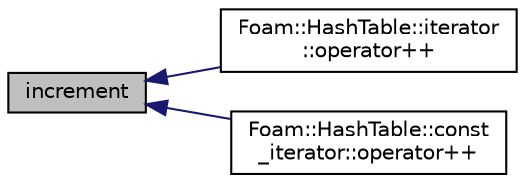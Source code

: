 digraph "increment"
{
  bgcolor="transparent";
  edge [fontname="Helvetica",fontsize="10",labelfontname="Helvetica",labelfontsize="10"];
  node [fontname="Helvetica",fontsize="10",shape=record];
  rankdir="LR";
  Node1 [label="increment",height=0.2,width=0.4,color="black", fillcolor="grey75", style="filled", fontcolor="black"];
  Node1 -> Node2 [dir="back",color="midnightblue",fontsize="10",style="solid",fontname="Helvetica"];
  Node2 [label="Foam::HashTable::iterator\l::operator++",height=0.2,width=0.4,color="black",URL="$a01227.html#a9555c2b79249106feeb18cf8e223aaa9"];
  Node1 -> Node3 [dir="back",color="midnightblue",fontsize="10",style="solid",fontname="Helvetica"];
  Node3 [label="Foam::HashTable::const\l_iterator::operator++",height=0.2,width=0.4,color="black",URL="$a00345.html#a67fb5887550a3ec2dc28293a713df903"];
}
